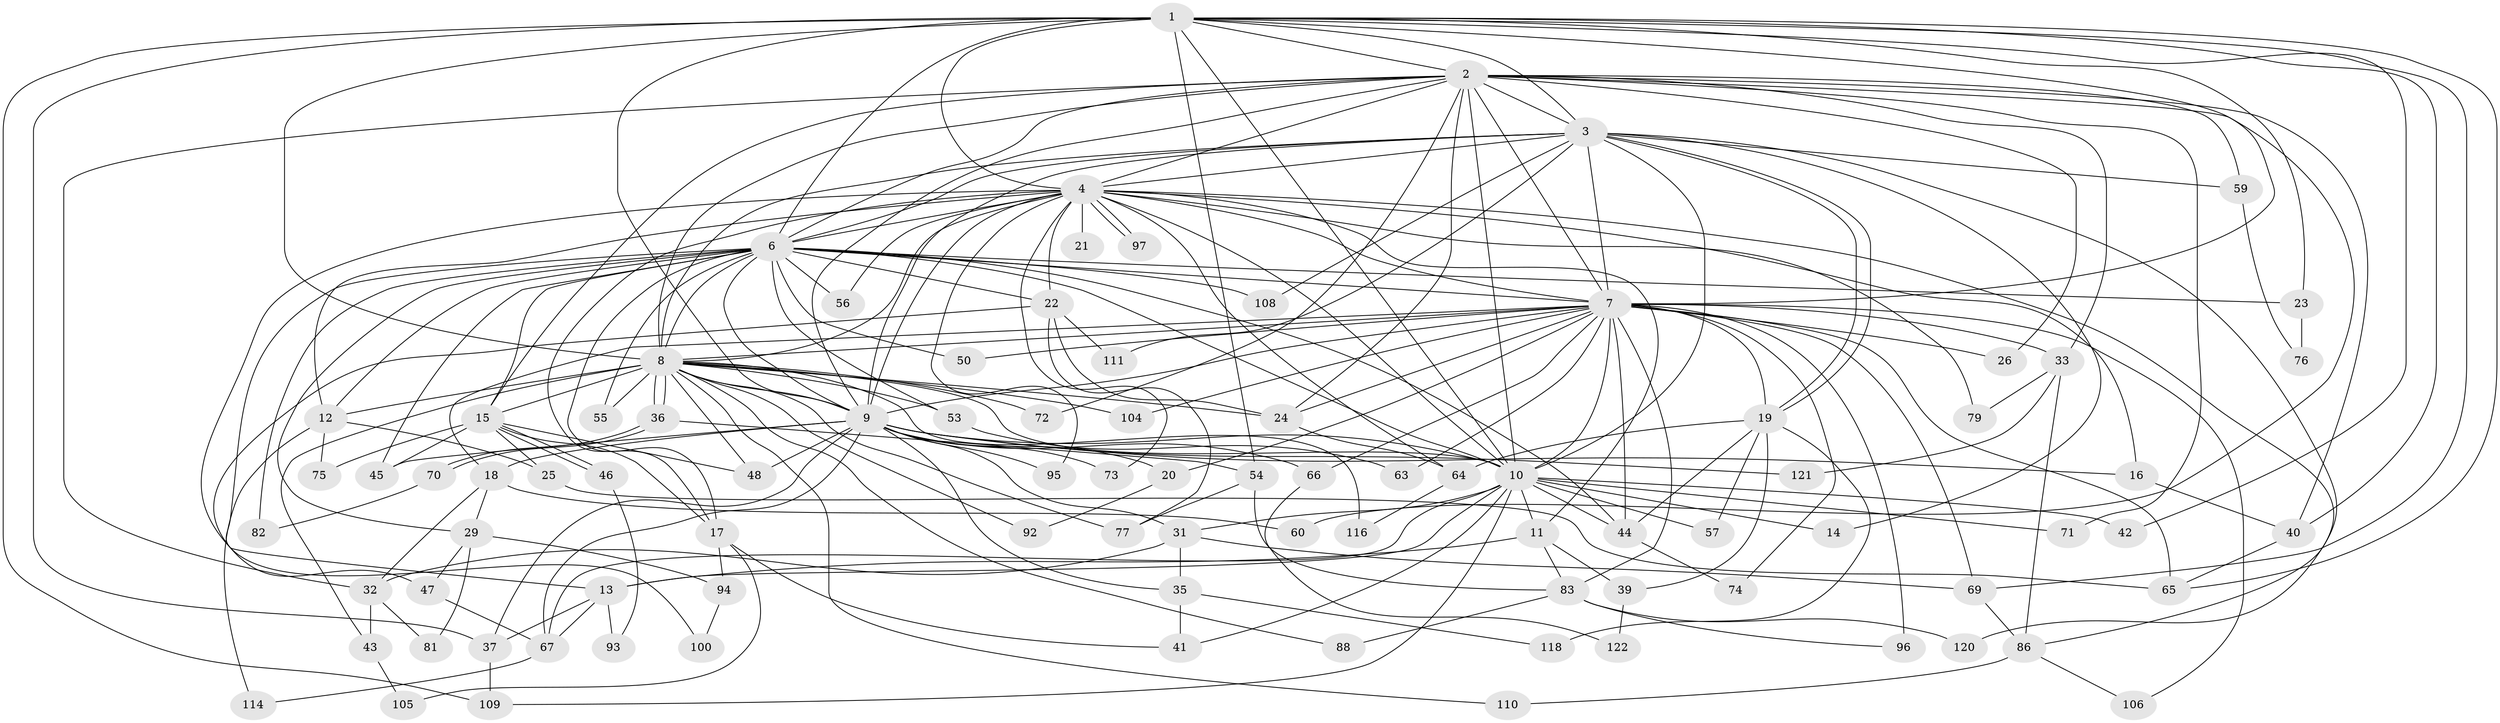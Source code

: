 // original degree distribution, {17: 0.008064516129032258, 22: 0.008064516129032258, 16: 0.016129032258064516, 18: 0.008064516129032258, 25: 0.016129032258064516, 27: 0.008064516129032258, 23: 0.008064516129032258, 19: 0.008064516129032258, 5: 0.10483870967741936, 6: 0.016129032258064516, 2: 0.43548387096774194, 10: 0.008064516129032258, 3: 0.29838709677419356, 8: 0.008064516129032258, 4: 0.04838709677419355}
// Generated by graph-tools (version 1.1) at 2025/41/03/06/25 10:41:43]
// undirected, 90 vertices, 222 edges
graph export_dot {
graph [start="1"]
  node [color=gray90,style=filled];
  1 [super="+27"];
  2 [super="+107"];
  3 [super="+52"];
  4 [super="+5"];
  6 [super="+30"];
  7 [super="+58"];
  8 [super="+38"];
  9 [super="+61"];
  10 [super="+28"];
  11 [super="+98"];
  12 [super="+51"];
  13 [super="+103"];
  14;
  15 [super="+80"];
  16 [super="+119"];
  17 [super="+85"];
  18;
  19 [super="+99"];
  20;
  21;
  22 [super="+34"];
  23;
  24;
  25;
  26;
  29;
  31;
  32 [super="+84"];
  33 [super="+62"];
  35;
  36;
  37 [super="+87"];
  39;
  40 [super="+113"];
  41 [super="+90"];
  42;
  43;
  44 [super="+124"];
  45 [super="+49"];
  46;
  47;
  48 [super="+112"];
  50;
  53;
  54 [super="+115"];
  55;
  56 [super="+91"];
  57;
  59;
  60 [super="+123"];
  63;
  64 [super="+102"];
  65 [super="+78"];
  66;
  67 [super="+68"];
  69 [super="+89"];
  70;
  71;
  72;
  73;
  74;
  75;
  76;
  77;
  79;
  81;
  82;
  83;
  86 [super="+101"];
  88;
  92;
  93;
  94;
  95;
  96;
  97;
  100;
  104;
  105;
  106;
  108;
  109 [super="+117"];
  110;
  111;
  114;
  116;
  118;
  120;
  121;
  122;
  1 -- 2;
  1 -- 3;
  1 -- 4 [weight=2];
  1 -- 6 [weight=2];
  1 -- 7;
  1 -- 8;
  1 -- 9;
  1 -- 10;
  1 -- 23;
  1 -- 40;
  1 -- 42;
  1 -- 54;
  1 -- 65;
  1 -- 37;
  1 -- 69;
  1 -- 109;
  2 -- 3;
  2 -- 4 [weight=2];
  2 -- 6;
  2 -- 7;
  2 -- 8;
  2 -- 9;
  2 -- 10;
  2 -- 15;
  2 -- 24;
  2 -- 26;
  2 -- 33;
  2 -- 40;
  2 -- 59;
  2 -- 60 [weight=2];
  2 -- 71;
  2 -- 72;
  2 -- 32;
  3 -- 4 [weight=2];
  3 -- 6;
  3 -- 7 [weight=2];
  3 -- 8;
  3 -- 9;
  3 -- 10;
  3 -- 14;
  3 -- 19;
  3 -- 19;
  3 -- 108;
  3 -- 111;
  3 -- 120;
  3 -- 59;
  4 -- 6 [weight=2];
  4 -- 7 [weight=2];
  4 -- 8 [weight=2];
  4 -- 9 [weight=2];
  4 -- 10 [weight=2];
  4 -- 11;
  4 -- 16;
  4 -- 21 [weight=2];
  4 -- 97;
  4 -- 97;
  4 -- 100;
  4 -- 73;
  4 -- 12;
  4 -- 79;
  4 -- 22;
  4 -- 86;
  4 -- 95;
  4 -- 56;
  4 -- 64;
  4 -- 17;
  6 -- 7;
  6 -- 8 [weight=2];
  6 -- 9 [weight=2];
  6 -- 10;
  6 -- 13;
  6 -- 17;
  6 -- 22;
  6 -- 23;
  6 -- 29;
  6 -- 45;
  6 -- 50;
  6 -- 53;
  6 -- 55;
  6 -- 56 [weight=2];
  6 -- 82;
  6 -- 12;
  6 -- 108;
  6 -- 44;
  6 -- 15;
  7 -- 8;
  7 -- 9;
  7 -- 10;
  7 -- 18;
  7 -- 20;
  7 -- 24;
  7 -- 26;
  7 -- 33;
  7 -- 50;
  7 -- 63;
  7 -- 65;
  7 -- 66;
  7 -- 69;
  7 -- 74;
  7 -- 83;
  7 -- 96;
  7 -- 104;
  7 -- 106;
  7 -- 19;
  7 -- 44;
  8 -- 9;
  8 -- 10;
  8 -- 12;
  8 -- 15;
  8 -- 36;
  8 -- 36;
  8 -- 43;
  8 -- 48;
  8 -- 53;
  8 -- 55;
  8 -- 72;
  8 -- 77;
  8 -- 88;
  8 -- 92;
  8 -- 110;
  8 -- 116;
  8 -- 24;
  8 -- 104;
  9 -- 10;
  9 -- 16;
  9 -- 18;
  9 -- 20;
  9 -- 31;
  9 -- 35;
  9 -- 37;
  9 -- 45;
  9 -- 66;
  9 -- 67;
  9 -- 73;
  9 -- 95;
  9 -- 121;
  9 -- 48;
  10 -- 11;
  10 -- 14;
  10 -- 31;
  10 -- 41;
  10 -- 42;
  10 -- 44;
  10 -- 57;
  10 -- 67;
  10 -- 109;
  10 -- 13;
  10 -- 71;
  11 -- 13;
  11 -- 39;
  11 -- 83;
  12 -- 25;
  12 -- 75;
  12 -- 114;
  13 -- 37;
  13 -- 93;
  13 -- 67;
  15 -- 17;
  15 -- 25;
  15 -- 46;
  15 -- 46;
  15 -- 48;
  15 -- 75;
  15 -- 45;
  16 -- 40;
  17 -- 105;
  17 -- 41;
  17 -- 94;
  18 -- 29;
  18 -- 32;
  18 -- 60;
  19 -- 39;
  19 -- 57;
  19 -- 64;
  19 -- 118;
  19 -- 44;
  20 -- 92;
  22 -- 47;
  22 -- 77;
  22 -- 24;
  22 -- 111;
  23 -- 76;
  24 -- 64;
  25 -- 65;
  29 -- 47;
  29 -- 81;
  29 -- 94;
  31 -- 32;
  31 -- 35;
  31 -- 69;
  32 -- 43;
  32 -- 81;
  33 -- 79;
  33 -- 121;
  33 -- 86;
  35 -- 41;
  35 -- 118;
  36 -- 54;
  36 -- 70;
  36 -- 70;
  37 -- 109;
  39 -- 122;
  40 -- 65;
  43 -- 105;
  44 -- 74;
  46 -- 93;
  47 -- 67;
  53 -- 63;
  54 -- 83;
  54 -- 77;
  59 -- 76;
  64 -- 116;
  66 -- 122;
  67 -- 114;
  69 -- 86;
  70 -- 82;
  83 -- 88;
  83 -- 96;
  83 -- 120;
  86 -- 110;
  86 -- 106;
  94 -- 100;
}
